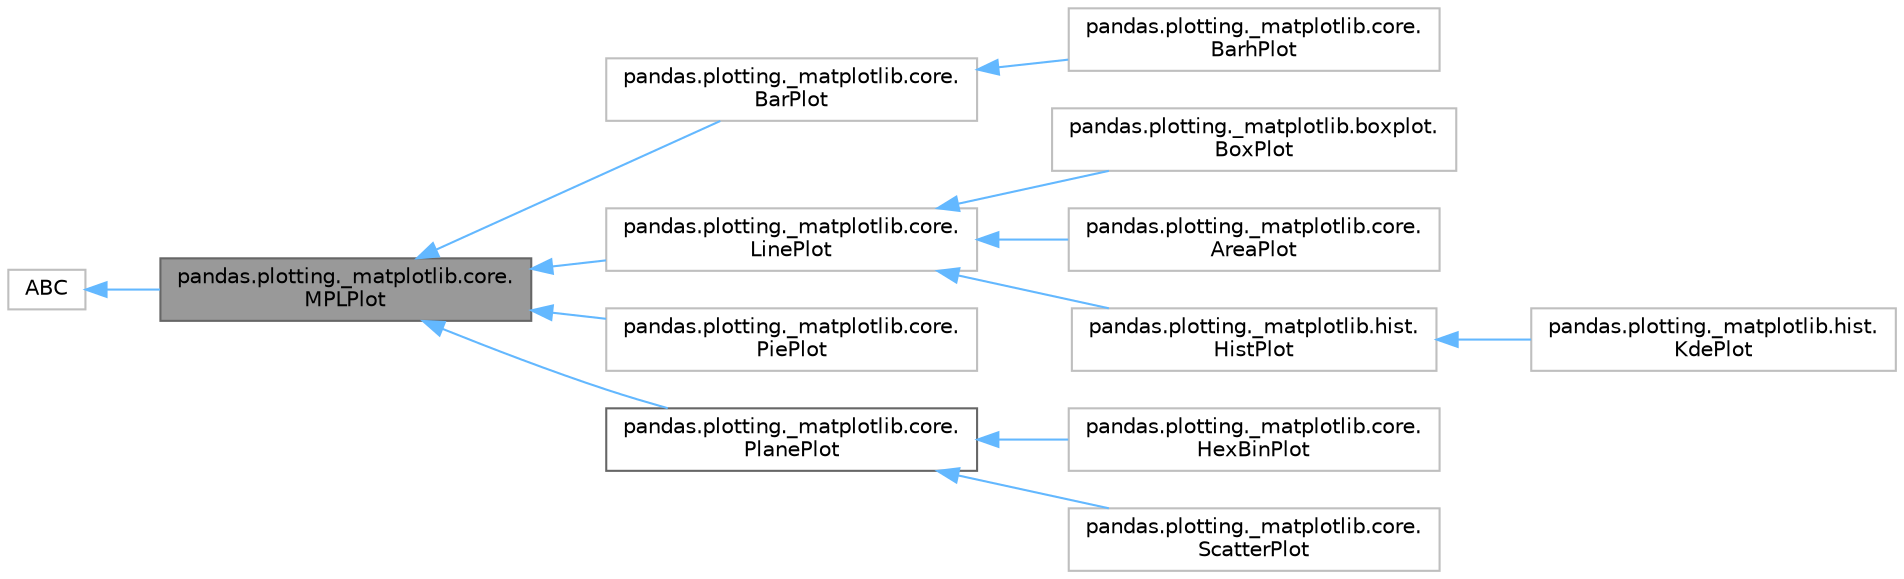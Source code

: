 digraph "pandas.plotting._matplotlib.core.MPLPlot"
{
 // LATEX_PDF_SIZE
  bgcolor="transparent";
  edge [fontname=Helvetica,fontsize=10,labelfontname=Helvetica,labelfontsize=10];
  node [fontname=Helvetica,fontsize=10,shape=box,height=0.2,width=0.4];
  rankdir="LR";
  Node1 [id="Node000001",label="pandas.plotting._matplotlib.core.\lMPLPlot",height=0.2,width=0.4,color="gray40", fillcolor="grey60", style="filled", fontcolor="black",tooltip=" "];
  Node2 -> Node1 [id="edge13_Node000001_Node000002",dir="back",color="steelblue1",style="solid",tooltip=" "];
  Node2 [id="Node000002",label="ABC",height=0.2,width=0.4,color="grey75", fillcolor="white", style="filled",URL="$dd/d9b/classABC.html",tooltip=" "];
  Node1 -> Node3 [id="edge14_Node000001_Node000003",dir="back",color="steelblue1",style="solid",tooltip=" "];
  Node3 [id="Node000003",label="pandas.plotting._matplotlib.core.\lBarPlot",height=0.2,width=0.4,color="grey75", fillcolor="white", style="filled",URL="$db/db0/classpandas_1_1plotting_1_1__matplotlib_1_1core_1_1BarPlot.html",tooltip=" "];
  Node3 -> Node4 [id="edge15_Node000003_Node000004",dir="back",color="steelblue1",style="solid",tooltip=" "];
  Node4 [id="Node000004",label="pandas.plotting._matplotlib.core.\lBarhPlot",height=0.2,width=0.4,color="grey75", fillcolor="white", style="filled",URL="$db/df5/classpandas_1_1plotting_1_1__matplotlib_1_1core_1_1BarhPlot.html",tooltip=" "];
  Node1 -> Node5 [id="edge16_Node000001_Node000005",dir="back",color="steelblue1",style="solid",tooltip=" "];
  Node5 [id="Node000005",label="pandas.plotting._matplotlib.core.\lLinePlot",height=0.2,width=0.4,color="grey75", fillcolor="white", style="filled",URL="$d5/dca/classpandas_1_1plotting_1_1__matplotlib_1_1core_1_1LinePlot.html",tooltip=" "];
  Node5 -> Node6 [id="edge17_Node000005_Node000006",dir="back",color="steelblue1",style="solid",tooltip=" "];
  Node6 [id="Node000006",label="pandas.plotting._matplotlib.boxplot.\lBoxPlot",height=0.2,width=0.4,color="grey75", fillcolor="white", style="filled",URL="$dc/d76/classpandas_1_1plotting_1_1__matplotlib_1_1boxplot_1_1BoxPlot.html",tooltip=" "];
  Node5 -> Node7 [id="edge18_Node000005_Node000007",dir="back",color="steelblue1",style="solid",tooltip=" "];
  Node7 [id="Node000007",label="pandas.plotting._matplotlib.core.\lAreaPlot",height=0.2,width=0.4,color="grey75", fillcolor="white", style="filled",URL="$df/df9/classpandas_1_1plotting_1_1__matplotlib_1_1core_1_1AreaPlot.html",tooltip=" "];
  Node5 -> Node8 [id="edge19_Node000005_Node000008",dir="back",color="steelblue1",style="solid",tooltip=" "];
  Node8 [id="Node000008",label="pandas.plotting._matplotlib.hist.\lHistPlot",height=0.2,width=0.4,color="grey75", fillcolor="white", style="filled",URL="$d7/db0/classpandas_1_1plotting_1_1__matplotlib_1_1hist_1_1HistPlot.html",tooltip=" "];
  Node8 -> Node9 [id="edge20_Node000008_Node000009",dir="back",color="steelblue1",style="solid",tooltip=" "];
  Node9 [id="Node000009",label="pandas.plotting._matplotlib.hist.\lKdePlot",height=0.2,width=0.4,color="grey75", fillcolor="white", style="filled",URL="$dc/d69/classpandas_1_1plotting_1_1__matplotlib_1_1hist_1_1KdePlot.html",tooltip=" "];
  Node1 -> Node10 [id="edge21_Node000001_Node000010",dir="back",color="steelblue1",style="solid",tooltip=" "];
  Node10 [id="Node000010",label="pandas.plotting._matplotlib.core.\lPiePlot",height=0.2,width=0.4,color="grey75", fillcolor="white", style="filled",URL="$dd/d09/classpandas_1_1plotting_1_1__matplotlib_1_1core_1_1PiePlot.html",tooltip=" "];
  Node1 -> Node11 [id="edge22_Node000001_Node000011",dir="back",color="steelblue1",style="solid",tooltip=" "];
  Node11 [id="Node000011",label="pandas.plotting._matplotlib.core.\lPlanePlot",height=0.2,width=0.4,color="gray40", fillcolor="white", style="filled",URL="$d3/d1f/classpandas_1_1plotting_1_1__matplotlib_1_1core_1_1PlanePlot.html",tooltip=" "];
  Node11 -> Node12 [id="edge23_Node000011_Node000012",dir="back",color="steelblue1",style="solid",tooltip=" "];
  Node12 [id="Node000012",label="pandas.plotting._matplotlib.core.\lHexBinPlot",height=0.2,width=0.4,color="grey75", fillcolor="white", style="filled",URL="$db/df8/classpandas_1_1plotting_1_1__matplotlib_1_1core_1_1HexBinPlot.html",tooltip=" "];
  Node11 -> Node13 [id="edge24_Node000011_Node000013",dir="back",color="steelblue1",style="solid",tooltip=" "];
  Node13 [id="Node000013",label="pandas.plotting._matplotlib.core.\lScatterPlot",height=0.2,width=0.4,color="grey75", fillcolor="white", style="filled",URL="$d6/d88/classpandas_1_1plotting_1_1__matplotlib_1_1core_1_1ScatterPlot.html",tooltip=" "];
}

